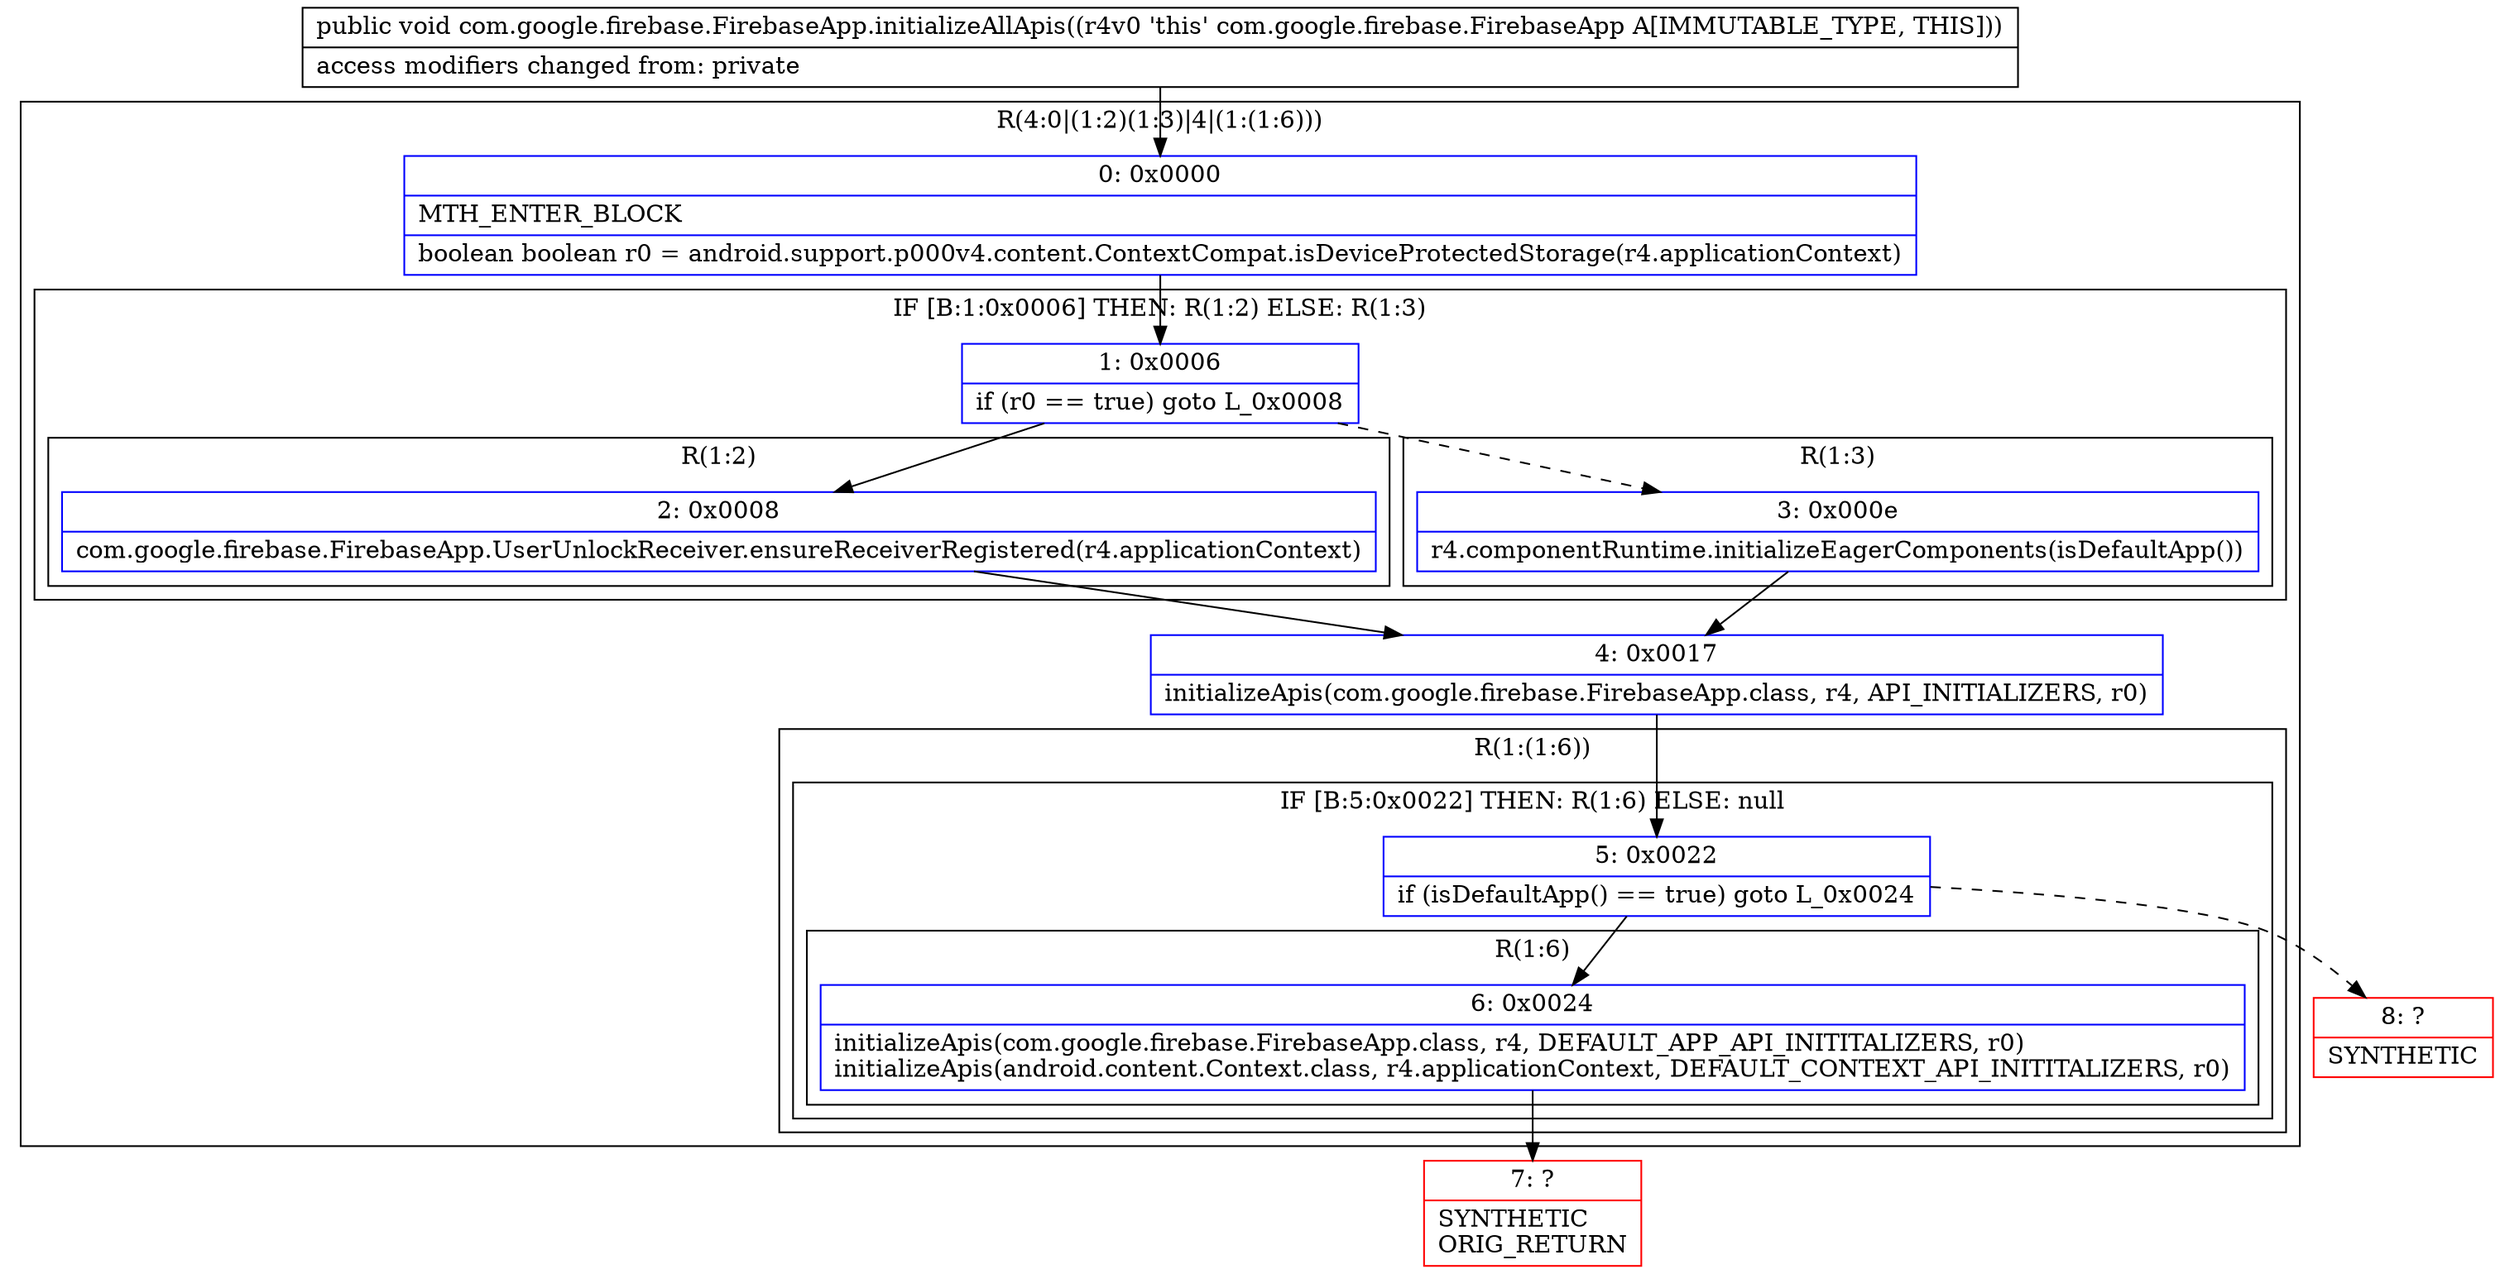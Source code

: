 digraph "CFG forcom.google.firebase.FirebaseApp.initializeAllApis()V" {
subgraph cluster_Region_1189508834 {
label = "R(4:0|(1:2)(1:3)|4|(1:(1:6)))";
node [shape=record,color=blue];
Node_0 [shape=record,label="{0\:\ 0x0000|MTH_ENTER_BLOCK\l|boolean boolean r0 = android.support.p000v4.content.ContextCompat.isDeviceProtectedStorage(r4.applicationContext)\l}"];
subgraph cluster_IfRegion_192927894 {
label = "IF [B:1:0x0006] THEN: R(1:2) ELSE: R(1:3)";
node [shape=record,color=blue];
Node_1 [shape=record,label="{1\:\ 0x0006|if (r0 == true) goto L_0x0008\l}"];
subgraph cluster_Region_940560935 {
label = "R(1:2)";
node [shape=record,color=blue];
Node_2 [shape=record,label="{2\:\ 0x0008|com.google.firebase.FirebaseApp.UserUnlockReceiver.ensureReceiverRegistered(r4.applicationContext)\l}"];
}
subgraph cluster_Region_1113121085 {
label = "R(1:3)";
node [shape=record,color=blue];
Node_3 [shape=record,label="{3\:\ 0x000e|r4.componentRuntime.initializeEagerComponents(isDefaultApp())\l}"];
}
}
Node_4 [shape=record,label="{4\:\ 0x0017|initializeApis(com.google.firebase.FirebaseApp.class, r4, API_INITIALIZERS, r0)\l}"];
subgraph cluster_Region_1222666235 {
label = "R(1:(1:6))";
node [shape=record,color=blue];
subgraph cluster_IfRegion_1134485870 {
label = "IF [B:5:0x0022] THEN: R(1:6) ELSE: null";
node [shape=record,color=blue];
Node_5 [shape=record,label="{5\:\ 0x0022|if (isDefaultApp() == true) goto L_0x0024\l}"];
subgraph cluster_Region_1956830731 {
label = "R(1:6)";
node [shape=record,color=blue];
Node_6 [shape=record,label="{6\:\ 0x0024|initializeApis(com.google.firebase.FirebaseApp.class, r4, DEFAULT_APP_API_INITITALIZERS, r0)\linitializeApis(android.content.Context.class, r4.applicationContext, DEFAULT_CONTEXT_API_INITITALIZERS, r0)\l}"];
}
}
}
}
Node_7 [shape=record,color=red,label="{7\:\ ?|SYNTHETIC\lORIG_RETURN\l}"];
Node_8 [shape=record,color=red,label="{8\:\ ?|SYNTHETIC\l}"];
MethodNode[shape=record,label="{public void com.google.firebase.FirebaseApp.initializeAllApis((r4v0 'this' com.google.firebase.FirebaseApp A[IMMUTABLE_TYPE, THIS]))  | access modifiers changed from: private\l}"];
MethodNode -> Node_0;
Node_0 -> Node_1;
Node_1 -> Node_2;
Node_1 -> Node_3[style=dashed];
Node_2 -> Node_4;
Node_3 -> Node_4;
Node_4 -> Node_5;
Node_5 -> Node_6;
Node_5 -> Node_8[style=dashed];
Node_6 -> Node_7;
}

